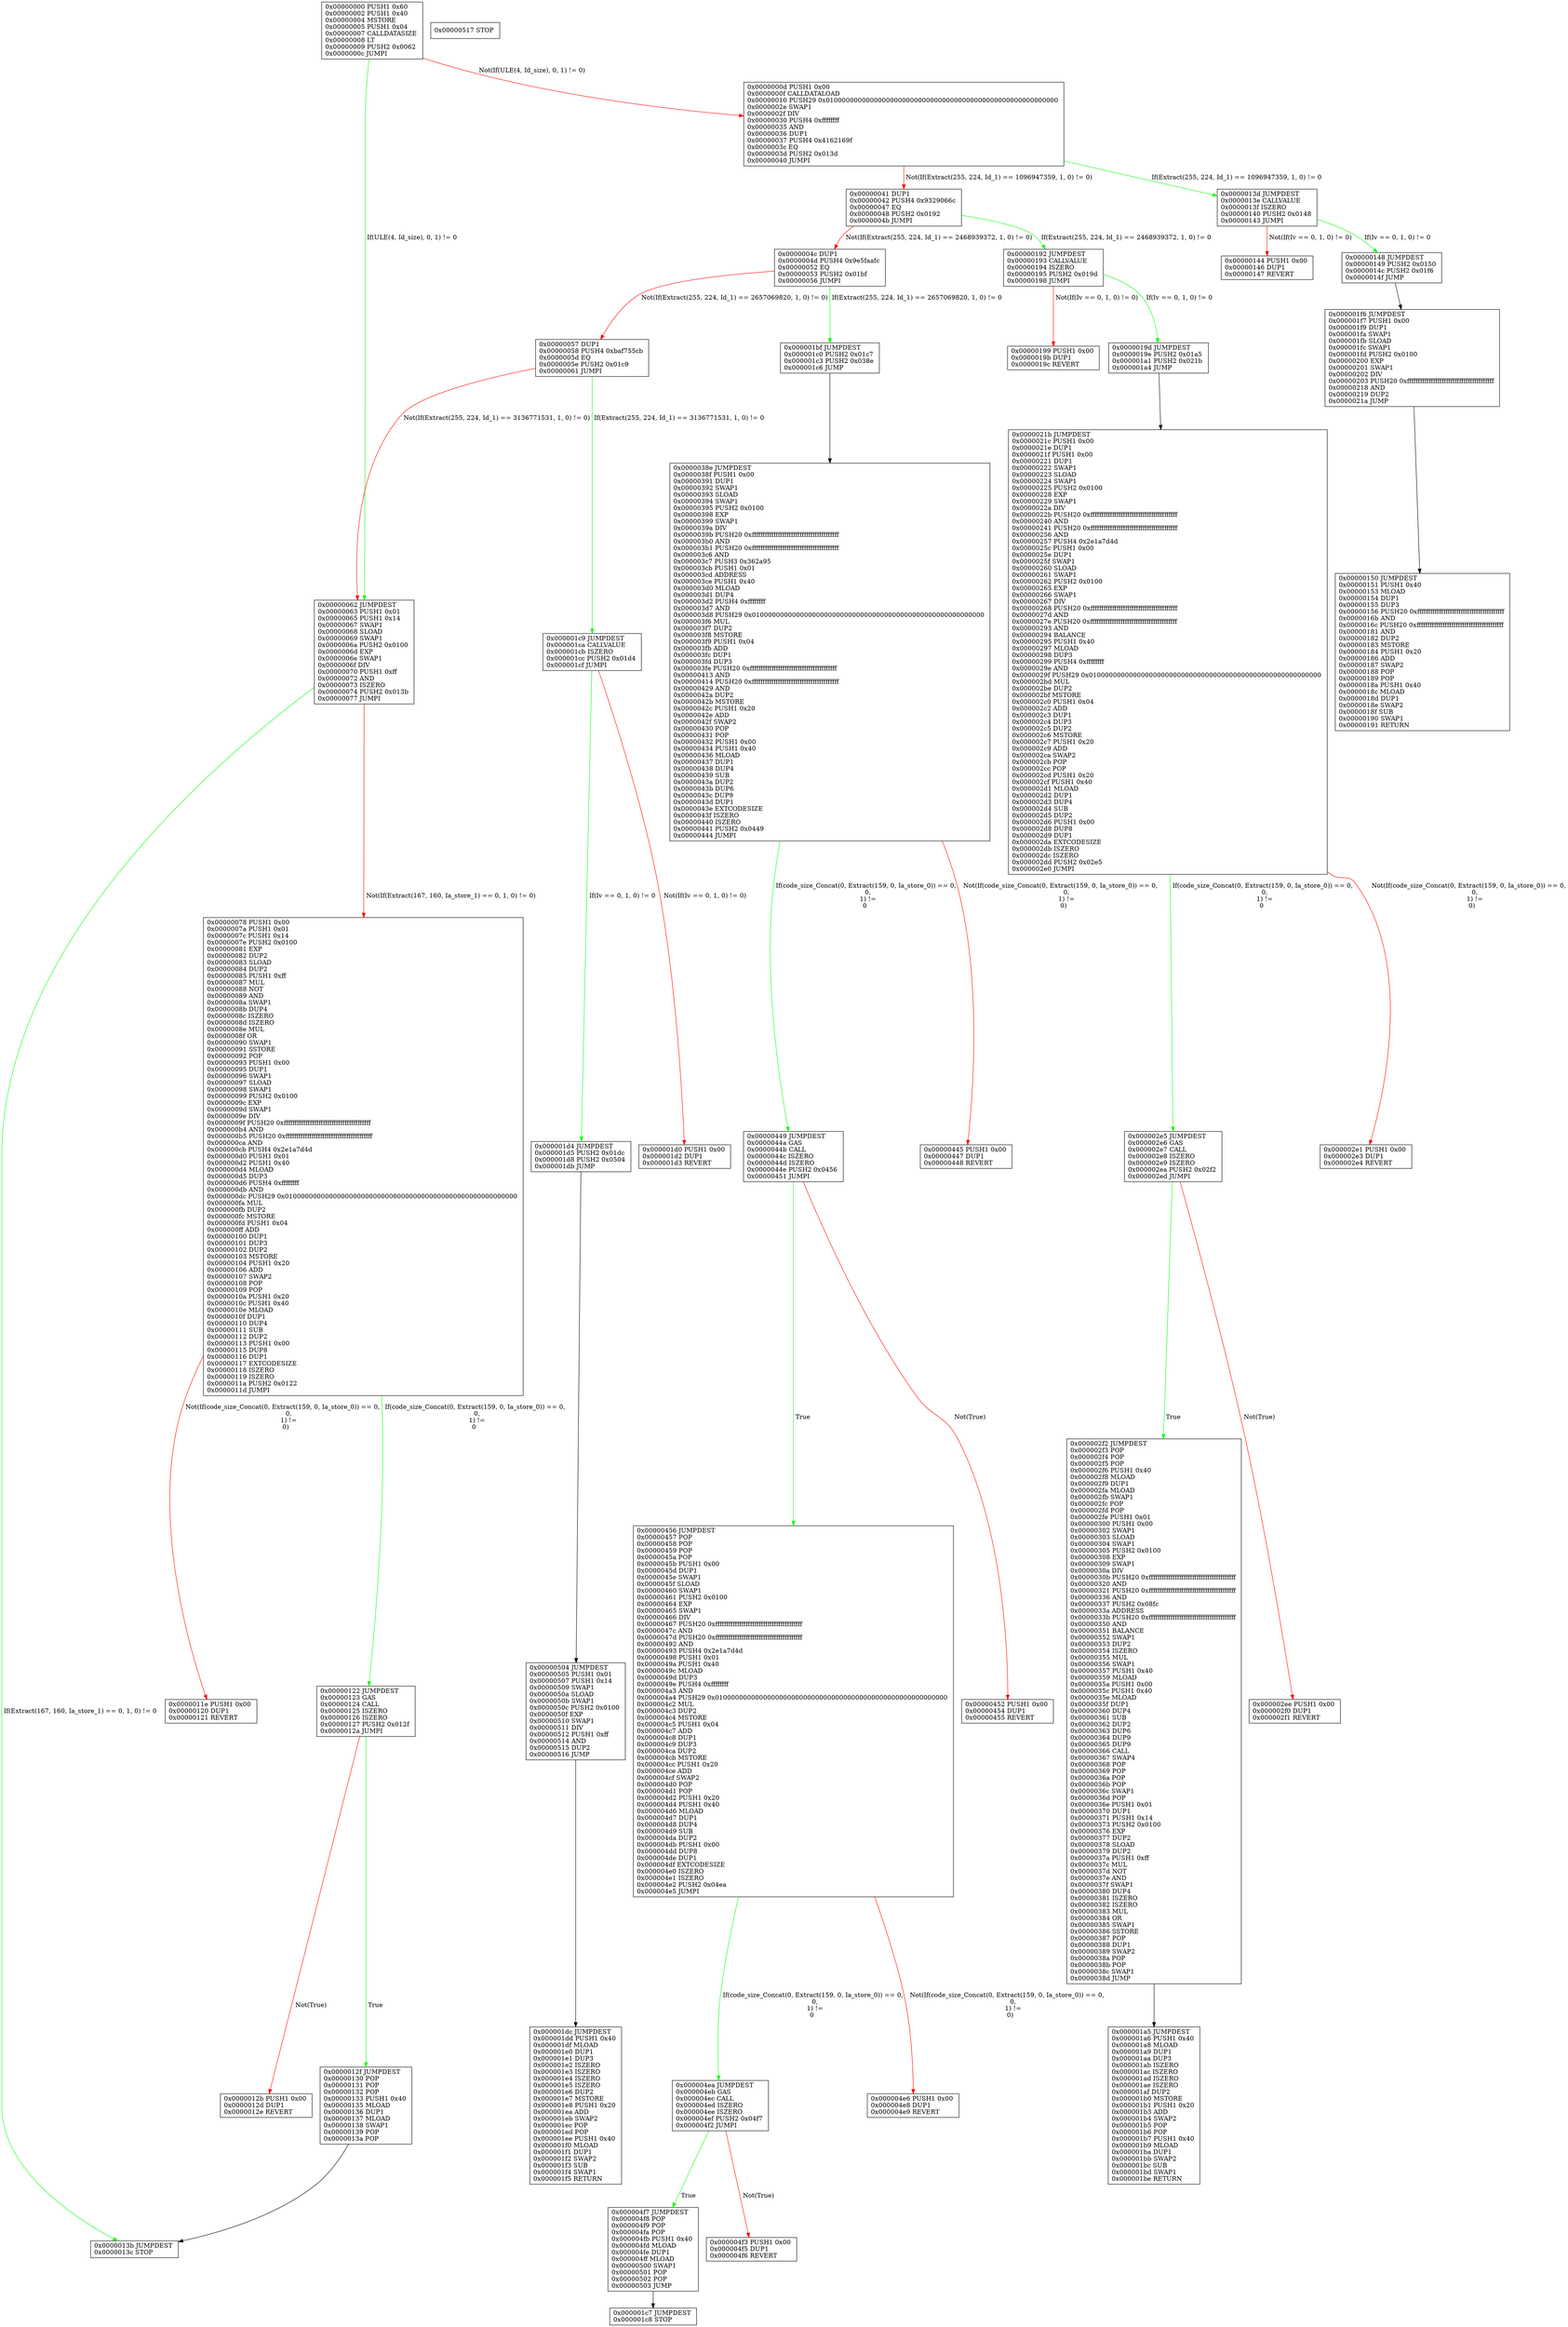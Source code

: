 digraph osiris_cfg {
rankdir = TB;
size = "240"
graph[fontname = Courier, fontsize = 14.0, labeljust = l, nojustify = true];node[shape = record];
"0x0"[label="0x00000000 PUSH1 0x60 \l0x00000002 PUSH1 0x40 \l0x00000004 MSTORE \l0x00000005 PUSH1 0x04 \l0x00000007 CALLDATASIZE \l0x00000008 LT \l0x00000009 PUSH2 0x0062 \l0x0000000c JUMPI \l"];
"0x0" -> "0x62" [color="green" label=" If(ULE(4, Id_size), 0, 1) != 0"];
"0x0" -> "0xd" [color="red" label=" Not(If(ULE(4, Id_size), 0, 1) != 0)"];
"0x504"[label="0x00000504 JUMPDEST \l0x00000505 PUSH1 0x01 \l0x00000507 PUSH1 0x14 \l0x00000509 SWAP1 \l0x0000050a SLOAD \l0x0000050b SWAP1 \l0x0000050c PUSH2 0x0100 \l0x0000050f EXP \l0x00000510 SWAP1 \l0x00000511 DIV \l0x00000512 PUSH1 0xff \l0x00000514 AND \l0x00000515 DUP2 \l0x00000516 JUMP \l"];
"0x504" -> "0x1dc" [color="black"];
"0xd"[label="0x0000000d PUSH1 0x00 \l0x0000000f CALLDATALOAD \l0x00000010 PUSH29 0x0100000000000000000000000000000000000000000000000000000000 \l0x0000002e SWAP1 \l0x0000002f DIV \l0x00000030 PUSH4 0xffffffff \l0x00000035 AND \l0x00000036 DUP1 \l0x00000037 PUSH4 0x4162169f \l0x0000003c EQ \l0x0000003d PUSH2 0x013d \l0x00000040 JUMPI \l"];
"0xd" -> "0x13d" [color="green" label=" If(Extract(255, 224, Id_1) == 1096947359, 1, 0) != 0"];
"0xd" -> "0x41" [color="red" label=" Not(If(Extract(255, 224, Id_1) == 1096947359, 1, 0) != 0)"];
"0x38e"[label="0x0000038e JUMPDEST \l0x0000038f PUSH1 0x00 \l0x00000391 DUP1 \l0x00000392 SWAP1 \l0x00000393 SLOAD \l0x00000394 SWAP1 \l0x00000395 PUSH2 0x0100 \l0x00000398 EXP \l0x00000399 SWAP1 \l0x0000039a DIV \l0x0000039b PUSH20 0xffffffffffffffffffffffffffffffffffffffff \l0x000003b0 AND \l0x000003b1 PUSH20 0xffffffffffffffffffffffffffffffffffffffff \l0x000003c6 AND \l0x000003c7 PUSH3 0x362a95 \l0x000003cb PUSH1 0x01 \l0x000003cd ADDRESS \l0x000003ce PUSH1 0x40 \l0x000003d0 MLOAD \l0x000003d1 DUP4 \l0x000003d2 PUSH4 0xffffffff \l0x000003d7 AND \l0x000003d8 PUSH29 0x0100000000000000000000000000000000000000000000000000000000 \l0x000003f6 MUL \l0x000003f7 DUP2 \l0x000003f8 MSTORE \l0x000003f9 PUSH1 0x04 \l0x000003fb ADD \l0x000003fc DUP1 \l0x000003fd DUP3 \l0x000003fe PUSH20 0xffffffffffffffffffffffffffffffffffffffff \l0x00000413 AND \l0x00000414 PUSH20 0xffffffffffffffffffffffffffffffffffffffff \l0x00000429 AND \l0x0000042a DUP2 \l0x0000042b MSTORE \l0x0000042c PUSH1 0x20 \l0x0000042e ADD \l0x0000042f SWAP2 \l0x00000430 POP \l0x00000431 POP \l0x00000432 PUSH1 0x00 \l0x00000434 PUSH1 0x40 \l0x00000436 MLOAD \l0x00000437 DUP1 \l0x00000438 DUP4 \l0x00000439 SUB \l0x0000043a DUP2 \l0x0000043b DUP6 \l0x0000043c DUP9 \l0x0000043d DUP1 \l0x0000043e EXTCODESIZE \l0x0000043f ISZERO \l0x00000440 ISZERO \l0x00000441 PUSH2 0x0449 \l0x00000444 JUMPI \l"];
"0x38e" -> "0x449" [color="green" label=" If(code_size_Concat(0, Extract(159, 0, Ia_store_0)) == 0,
   0,
   1) !=
0"];
"0x38e" -> "0x445" [color="red" label=" Not(If(code_size_Concat(0, Extract(159, 0, Ia_store_0)) == 0,
       0,
       1) !=
    0)"];
"0x192"[label="0x00000192 JUMPDEST \l0x00000193 CALLVALUE \l0x00000194 ISZERO \l0x00000195 PUSH2 0x019d \l0x00000198 JUMPI \l"];
"0x192" -> "0x19d" [color="green" label=" If(Iv == 0, 1, 0) != 0"];
"0x192" -> "0x199" [color="red" label=" Not(If(Iv == 0, 1, 0) != 0)"];
"0x517"[label="0x00000517 STOP \l"];
"0x199"[label="0x00000199 PUSH1 0x00 \l0x0000019b DUP1 \l0x0000019c REVERT \l"];
"0x21b"[label="0x0000021b JUMPDEST \l0x0000021c PUSH1 0x00 \l0x0000021e DUP1 \l0x0000021f PUSH1 0x00 \l0x00000221 DUP1 \l0x00000222 SWAP1 \l0x00000223 SLOAD \l0x00000224 SWAP1 \l0x00000225 PUSH2 0x0100 \l0x00000228 EXP \l0x00000229 SWAP1 \l0x0000022a DIV \l0x0000022b PUSH20 0xffffffffffffffffffffffffffffffffffffffff \l0x00000240 AND \l0x00000241 PUSH20 0xffffffffffffffffffffffffffffffffffffffff \l0x00000256 AND \l0x00000257 PUSH4 0x2e1a7d4d \l0x0000025c PUSH1 0x00 \l0x0000025e DUP1 \l0x0000025f SWAP1 \l0x00000260 SLOAD \l0x00000261 SWAP1 \l0x00000262 PUSH2 0x0100 \l0x00000265 EXP \l0x00000266 SWAP1 \l0x00000267 DIV \l0x00000268 PUSH20 0xffffffffffffffffffffffffffffffffffffffff \l0x0000027d AND \l0x0000027e PUSH20 0xffffffffffffffffffffffffffffffffffffffff \l0x00000293 AND \l0x00000294 BALANCE \l0x00000295 PUSH1 0x40 \l0x00000297 MLOAD \l0x00000298 DUP3 \l0x00000299 PUSH4 0xffffffff \l0x0000029e AND \l0x0000029f PUSH29 0x0100000000000000000000000000000000000000000000000000000000 \l0x000002bd MUL \l0x000002be DUP2 \l0x000002bf MSTORE \l0x000002c0 PUSH1 0x04 \l0x000002c2 ADD \l0x000002c3 DUP1 \l0x000002c4 DUP3 \l0x000002c5 DUP2 \l0x000002c6 MSTORE \l0x000002c7 PUSH1 0x20 \l0x000002c9 ADD \l0x000002ca SWAP2 \l0x000002cb POP \l0x000002cc POP \l0x000002cd PUSH1 0x20 \l0x000002cf PUSH1 0x40 \l0x000002d1 MLOAD \l0x000002d2 DUP1 \l0x000002d3 DUP4 \l0x000002d4 SUB \l0x000002d5 DUP2 \l0x000002d6 PUSH1 0x00 \l0x000002d8 DUP8 \l0x000002d9 DUP1 \l0x000002da EXTCODESIZE \l0x000002db ISZERO \l0x000002dc ISZERO \l0x000002dd PUSH2 0x02e5 \l0x000002e0 JUMPI \l"];
"0x21b" -> "0x2e5" [color="green" label=" If(code_size_Concat(0, Extract(159, 0, Ia_store_0)) == 0,
   0,
   1) !=
0"];
"0x21b" -> "0x2e1" [color="red" label=" Not(If(code_size_Concat(0, Extract(159, 0, Ia_store_0)) == 0,
       0,
       1) !=
    0)"];
"0x19d"[label="0x0000019d JUMPDEST \l0x0000019e PUSH2 0x01a5 \l0x000001a1 PUSH2 0x021b \l0x000001a4 JUMP \l"];
"0x19d" -> "0x21b" [color="black"];
"0x11e"[label="0x0000011e PUSH1 0x00 \l0x00000120 DUP1 \l0x00000121 REVERT \l"];
"0x122"[label="0x00000122 JUMPDEST \l0x00000123 GAS \l0x00000124 CALL \l0x00000125 ISZERO \l0x00000126 ISZERO \l0x00000127 PUSH2 0x012f \l0x0000012a JUMPI \l"];
"0x122" -> "0x12f" [color="green" label=" True"];
"0x122" -> "0x12b" [color="red" label=" Not(True)"];
"0x1a5"[label="0x000001a5 JUMPDEST \l0x000001a6 PUSH1 0x40 \l0x000001a8 MLOAD \l0x000001a9 DUP1 \l0x000001aa DUP3 \l0x000001ab ISZERO \l0x000001ac ISZERO \l0x000001ad ISZERO \l0x000001ae ISZERO \l0x000001af DUP2 \l0x000001b0 MSTORE \l0x000001b1 PUSH1 0x20 \l0x000001b3 ADD \l0x000001b4 SWAP2 \l0x000001b5 POP \l0x000001b6 POP \l0x000001b7 PUSH1 0x40 \l0x000001b9 MLOAD \l0x000001ba DUP1 \l0x000001bb SWAP2 \l0x000001bc SUB \l0x000001bd SWAP1 \l0x000001be RETURN \l"];
"0x12b"[label="0x0000012b PUSH1 0x00 \l0x0000012d DUP1 \l0x0000012e REVERT \l"];
"0x12f"[label="0x0000012f JUMPDEST \l0x00000130 POP \l0x00000131 POP \l0x00000132 POP \l0x00000133 PUSH1 0x40 \l0x00000135 MLOAD \l0x00000136 DUP1 \l0x00000137 MLOAD \l0x00000138 SWAP1 \l0x00000139 POP \l0x0000013a POP \l"];
"0x12f" -> "0x13b" [color="black"];
"0x1c9"[label="0x000001c9 JUMPDEST \l0x000001ca CALLVALUE \l0x000001cb ISZERO \l0x000001cc PUSH2 0x01d4 \l0x000001cf JUMPI \l"];
"0x1c9" -> "0x1d4" [color="green" label=" If(Iv == 0, 1, 0) != 0"];
"0x1c9" -> "0x1d0" [color="red" label=" Not(If(Iv == 0, 1, 0) != 0)"];
"0x13b"[label="0x0000013b JUMPDEST \l0x0000013c STOP \l"];
"0x13d"[label="0x0000013d JUMPDEST \l0x0000013e CALLVALUE \l0x0000013f ISZERO \l0x00000140 PUSH2 0x0148 \l0x00000143 JUMPI \l"];
"0x13d" -> "0x148" [color="green" label=" If(Iv == 0, 1, 0) != 0"];
"0x13d" -> "0x144" [color="red" label=" Not(If(Iv == 0, 1, 0) != 0)"];
"0x1bf"[label="0x000001bf JUMPDEST \l0x000001c0 PUSH2 0x01c7 \l0x000001c3 PUSH2 0x038e \l0x000001c6 JUMP \l"];
"0x1bf" -> "0x38e" [color="black"];
"0x41"[label="0x00000041 DUP1 \l0x00000042 PUSH4 0x9329066c \l0x00000047 EQ \l0x00000048 PUSH2 0x0192 \l0x0000004b JUMPI \l"];
"0x41" -> "0x192" [color="green" label=" If(Extract(255, 224, Id_1) == 2468939372, 1, 0) != 0"];
"0x41" -> "0x4c" [color="red" label=" Not(If(Extract(255, 224, Id_1) == 2468939372, 1, 0) != 0)"];
"0x144"[label="0x00000144 PUSH1 0x00 \l0x00000146 DUP1 \l0x00000147 REVERT \l"];
"0x445"[label="0x00000445 PUSH1 0x00 \l0x00000447 DUP1 \l0x00000448 REVERT \l"];
"0x1c7"[label="0x000001c7 JUMPDEST \l0x000001c8 STOP \l"];
"0x148"[label="0x00000148 JUMPDEST \l0x00000149 PUSH2 0x0150 \l0x0000014c PUSH2 0x01f6 \l0x0000014f JUMP \l"];
"0x148" -> "0x1f6" [color="black"];
"0x449"[label="0x00000449 JUMPDEST \l0x0000044a GAS \l0x0000044b CALL \l0x0000044c ISZERO \l0x0000044d ISZERO \l0x0000044e PUSH2 0x0456 \l0x00000451 JUMPI \l"];
"0x449" -> "0x456" [color="green" label=" True"];
"0x449" -> "0x452" [color="red" label=" Not(True)"];
"0x4c"[label="0x0000004c DUP1 \l0x0000004d PUSH4 0x9e5faafc \l0x00000052 EQ \l0x00000053 PUSH2 0x01bf \l0x00000056 JUMPI \l"];
"0x4c" -> "0x1bf" [color="green" label=" If(Extract(255, 224, Id_1) == 2657069820, 1, 0) != 0"];
"0x4c" -> "0x57" [color="red" label=" Not(If(Extract(255, 224, Id_1) == 2657069820, 1, 0) != 0)"];
"0x150"[label="0x00000150 JUMPDEST \l0x00000151 PUSH1 0x40 \l0x00000153 MLOAD \l0x00000154 DUP1 \l0x00000155 DUP3 \l0x00000156 PUSH20 0xffffffffffffffffffffffffffffffffffffffff \l0x0000016b AND \l0x0000016c PUSH20 0xffffffffffffffffffffffffffffffffffffffff \l0x00000181 AND \l0x00000182 DUP2 \l0x00000183 MSTORE \l0x00000184 PUSH1 0x20 \l0x00000186 ADD \l0x00000187 SWAP2 \l0x00000188 POP \l0x00000189 POP \l0x0000018a PUSH1 0x40 \l0x0000018c MLOAD \l0x0000018d DUP1 \l0x0000018e SWAP2 \l0x0000018f SUB \l0x00000190 SWAP1 \l0x00000191 RETURN \l"];
"0x452"[label="0x00000452 PUSH1 0x00 \l0x00000454 DUP1 \l0x00000455 REVERT \l"];
"0x1d4"[label="0x000001d4 JUMPDEST \l0x000001d5 PUSH2 0x01dc \l0x000001d8 PUSH2 0x0504 \l0x000001db JUMP \l"];
"0x1d4" -> "0x504" [color="black"];
"0x456"[label="0x00000456 JUMPDEST \l0x00000457 POP \l0x00000458 POP \l0x00000459 POP \l0x0000045a POP \l0x0000045b PUSH1 0x00 \l0x0000045d DUP1 \l0x0000045e SWAP1 \l0x0000045f SLOAD \l0x00000460 SWAP1 \l0x00000461 PUSH2 0x0100 \l0x00000464 EXP \l0x00000465 SWAP1 \l0x00000466 DIV \l0x00000467 PUSH20 0xffffffffffffffffffffffffffffffffffffffff \l0x0000047c AND \l0x0000047d PUSH20 0xffffffffffffffffffffffffffffffffffffffff \l0x00000492 AND \l0x00000493 PUSH4 0x2e1a7d4d \l0x00000498 PUSH1 0x01 \l0x0000049a PUSH1 0x40 \l0x0000049c MLOAD \l0x0000049d DUP3 \l0x0000049e PUSH4 0xffffffff \l0x000004a3 AND \l0x000004a4 PUSH29 0x0100000000000000000000000000000000000000000000000000000000 \l0x000004c2 MUL \l0x000004c3 DUP2 \l0x000004c4 MSTORE \l0x000004c5 PUSH1 0x04 \l0x000004c7 ADD \l0x000004c8 DUP1 \l0x000004c9 DUP3 \l0x000004ca DUP2 \l0x000004cb MSTORE \l0x000004cc PUSH1 0x20 \l0x000004ce ADD \l0x000004cf SWAP2 \l0x000004d0 POP \l0x000004d1 POP \l0x000004d2 PUSH1 0x20 \l0x000004d4 PUSH1 0x40 \l0x000004d6 MLOAD \l0x000004d7 DUP1 \l0x000004d8 DUP4 \l0x000004d9 SUB \l0x000004da DUP2 \l0x000004db PUSH1 0x00 \l0x000004dd DUP8 \l0x000004de DUP1 \l0x000004df EXTCODESIZE \l0x000004e0 ISZERO \l0x000004e1 ISZERO \l0x000004e2 PUSH2 0x04ea \l0x000004e5 JUMPI \l"];
"0x456" -> "0x4ea" [color="green" label=" If(code_size_Concat(0, Extract(159, 0, Ia_store_0)) == 0,
   0,
   1) !=
0"];
"0x456" -> "0x4e6" [color="red" label=" Not(If(code_size_Concat(0, Extract(159, 0, Ia_store_0)) == 0,
       0,
       1) !=
    0)"];
"0x57"[label="0x00000057 DUP1 \l0x00000058 PUSH4 0xbaf755cb \l0x0000005d EQ \l0x0000005e PUSH2 0x01c9 \l0x00000061 JUMPI \l"];
"0x57" -> "0x1c9" [color="green" label=" If(Extract(255, 224, Id_1) == 3136771531, 1, 0) != 0"];
"0x57" -> "0x62" [color="red" label=" Not(If(Extract(255, 224, Id_1) == 3136771531, 1, 0) != 0)"];
"0x1dc"[label="0x000001dc JUMPDEST \l0x000001dd PUSH1 0x40 \l0x000001df MLOAD \l0x000001e0 DUP1 \l0x000001e1 DUP3 \l0x000001e2 ISZERO \l0x000001e3 ISZERO \l0x000001e4 ISZERO \l0x000001e5 ISZERO \l0x000001e6 DUP2 \l0x000001e7 MSTORE \l0x000001e8 PUSH1 0x20 \l0x000001ea ADD \l0x000001eb SWAP2 \l0x000001ec POP \l0x000001ed POP \l0x000001ee PUSH1 0x40 \l0x000001f0 MLOAD \l0x000001f1 DUP1 \l0x000001f2 SWAP2 \l0x000001f3 SUB \l0x000001f4 SWAP1 \l0x000001f5 RETURN \l"];
"0x1d0"[label="0x000001d0 PUSH1 0x00 \l0x000001d2 DUP1 \l0x000001d3 REVERT \l"];
"0x62"[label="0x00000062 JUMPDEST \l0x00000063 PUSH1 0x01 \l0x00000065 PUSH1 0x14 \l0x00000067 SWAP1 \l0x00000068 SLOAD \l0x00000069 SWAP1 \l0x0000006a PUSH2 0x0100 \l0x0000006d EXP \l0x0000006e SWAP1 \l0x0000006f DIV \l0x00000070 PUSH1 0xff \l0x00000072 AND \l0x00000073 ISZERO \l0x00000074 PUSH2 0x013b \l0x00000077 JUMPI \l"];
"0x62" -> "0x13b" [color="green" label=" If(Extract(167, 160, Ia_store_1) == 0, 1, 0) != 0"];
"0x62" -> "0x78" [color="red" label=" Not(If(Extract(167, 160, Ia_store_1) == 0, 1, 0) != 0)"];
"0x2e5"[label="0x000002e5 JUMPDEST \l0x000002e6 GAS \l0x000002e7 CALL \l0x000002e8 ISZERO \l0x000002e9 ISZERO \l0x000002ea PUSH2 0x02f2 \l0x000002ed JUMPI \l"];
"0x2e5" -> "0x2f2" [color="green" label=" True"];
"0x2e5" -> "0x2ee" [color="red" label=" Not(True)"];
"0x4e6"[label="0x000004e6 PUSH1 0x00 \l0x000004e8 DUP1 \l0x000004e9 REVERT \l"];
"0x4ea"[label="0x000004ea JUMPDEST \l0x000004eb GAS \l0x000004ec CALL \l0x000004ed ISZERO \l0x000004ee ISZERO \l0x000004ef PUSH2 0x04f7 \l0x000004f2 JUMPI \l"];
"0x4ea" -> "0x4f7" [color="green" label=" True"];
"0x4ea" -> "0x4f3" [color="red" label=" Not(True)"];
"0x2ee"[label="0x000002ee PUSH1 0x00 \l0x000002f0 DUP1 \l0x000002f1 REVERT \l"];
"0x2f2"[label="0x000002f2 JUMPDEST \l0x000002f3 POP \l0x000002f4 POP \l0x000002f5 POP \l0x000002f6 PUSH1 0x40 \l0x000002f8 MLOAD \l0x000002f9 DUP1 \l0x000002fa MLOAD \l0x000002fb SWAP1 \l0x000002fc POP \l0x000002fd POP \l0x000002fe PUSH1 0x01 \l0x00000300 PUSH1 0x00 \l0x00000302 SWAP1 \l0x00000303 SLOAD \l0x00000304 SWAP1 \l0x00000305 PUSH2 0x0100 \l0x00000308 EXP \l0x00000309 SWAP1 \l0x0000030a DIV \l0x0000030b PUSH20 0xffffffffffffffffffffffffffffffffffffffff \l0x00000320 AND \l0x00000321 PUSH20 0xffffffffffffffffffffffffffffffffffffffff \l0x00000336 AND \l0x00000337 PUSH2 0x08fc \l0x0000033a ADDRESS \l0x0000033b PUSH20 0xffffffffffffffffffffffffffffffffffffffff \l0x00000350 AND \l0x00000351 BALANCE \l0x00000352 SWAP1 \l0x00000353 DUP2 \l0x00000354 ISZERO \l0x00000355 MUL \l0x00000356 SWAP1 \l0x00000357 PUSH1 0x40 \l0x00000359 MLOAD \l0x0000035a PUSH1 0x00 \l0x0000035c PUSH1 0x40 \l0x0000035e MLOAD \l0x0000035f DUP1 \l0x00000360 DUP4 \l0x00000361 SUB \l0x00000362 DUP2 \l0x00000363 DUP6 \l0x00000364 DUP9 \l0x00000365 DUP9 \l0x00000366 CALL \l0x00000367 SWAP4 \l0x00000368 POP \l0x00000369 POP \l0x0000036a POP \l0x0000036b POP \l0x0000036c SWAP1 \l0x0000036d POP \l0x0000036e PUSH1 0x01 \l0x00000370 DUP1 \l0x00000371 PUSH1 0x14 \l0x00000373 PUSH2 0x0100 \l0x00000376 EXP \l0x00000377 DUP2 \l0x00000378 SLOAD \l0x00000379 DUP2 \l0x0000037a PUSH1 0xff \l0x0000037c MUL \l0x0000037d NOT \l0x0000037e AND \l0x0000037f SWAP1 \l0x00000380 DUP4 \l0x00000381 ISZERO \l0x00000382 ISZERO \l0x00000383 MUL \l0x00000384 OR \l0x00000385 SWAP1 \l0x00000386 SSTORE \l0x00000387 POP \l0x00000388 DUP1 \l0x00000389 SWAP2 \l0x0000038a POP \l0x0000038b POP \l0x0000038c SWAP1 \l0x0000038d JUMP \l"];
"0x2f2" -> "0x1a5" [color="black"];
"0x4f3"[label="0x000004f3 PUSH1 0x00 \l0x000004f5 DUP1 \l0x000004f6 REVERT \l"];
"0x1f6"[label="0x000001f6 JUMPDEST \l0x000001f7 PUSH1 0x00 \l0x000001f9 DUP1 \l0x000001fa SWAP1 \l0x000001fb SLOAD \l0x000001fc SWAP1 \l0x000001fd PUSH2 0x0100 \l0x00000200 EXP \l0x00000201 SWAP1 \l0x00000202 DIV \l0x00000203 PUSH20 0xffffffffffffffffffffffffffffffffffffffff \l0x00000218 AND \l0x00000219 DUP2 \l0x0000021a JUMP \l"];
"0x1f6" -> "0x150" [color="black"];
"0x4f7"[label="0x000004f7 JUMPDEST \l0x000004f8 POP \l0x000004f9 POP \l0x000004fa POP \l0x000004fb PUSH1 0x40 \l0x000004fd MLOAD \l0x000004fe DUP1 \l0x000004ff MLOAD \l0x00000500 SWAP1 \l0x00000501 POP \l0x00000502 POP \l0x00000503 JUMP \l"];
"0x4f7" -> "0x1c7" [color="black"];
"0x78"[label="0x00000078 PUSH1 0x00 \l0x0000007a PUSH1 0x01 \l0x0000007c PUSH1 0x14 \l0x0000007e PUSH2 0x0100 \l0x00000081 EXP \l0x00000082 DUP2 \l0x00000083 SLOAD \l0x00000084 DUP2 \l0x00000085 PUSH1 0xff \l0x00000087 MUL \l0x00000088 NOT \l0x00000089 AND \l0x0000008a SWAP1 \l0x0000008b DUP4 \l0x0000008c ISZERO \l0x0000008d ISZERO \l0x0000008e MUL \l0x0000008f OR \l0x00000090 SWAP1 \l0x00000091 SSTORE \l0x00000092 POP \l0x00000093 PUSH1 0x00 \l0x00000095 DUP1 \l0x00000096 SWAP1 \l0x00000097 SLOAD \l0x00000098 SWAP1 \l0x00000099 PUSH2 0x0100 \l0x0000009c EXP \l0x0000009d SWAP1 \l0x0000009e DIV \l0x0000009f PUSH20 0xffffffffffffffffffffffffffffffffffffffff \l0x000000b4 AND \l0x000000b5 PUSH20 0xffffffffffffffffffffffffffffffffffffffff \l0x000000ca AND \l0x000000cb PUSH4 0x2e1a7d4d \l0x000000d0 PUSH1 0x01 \l0x000000d2 PUSH1 0x40 \l0x000000d4 MLOAD \l0x000000d5 DUP3 \l0x000000d6 PUSH4 0xffffffff \l0x000000db AND \l0x000000dc PUSH29 0x0100000000000000000000000000000000000000000000000000000000 \l0x000000fa MUL \l0x000000fb DUP2 \l0x000000fc MSTORE \l0x000000fd PUSH1 0x04 \l0x000000ff ADD \l0x00000100 DUP1 \l0x00000101 DUP3 \l0x00000102 DUP2 \l0x00000103 MSTORE \l0x00000104 PUSH1 0x20 \l0x00000106 ADD \l0x00000107 SWAP2 \l0x00000108 POP \l0x00000109 POP \l0x0000010a PUSH1 0x20 \l0x0000010c PUSH1 0x40 \l0x0000010e MLOAD \l0x0000010f DUP1 \l0x00000110 DUP4 \l0x00000111 SUB \l0x00000112 DUP2 \l0x00000113 PUSH1 0x00 \l0x00000115 DUP8 \l0x00000116 DUP1 \l0x00000117 EXTCODESIZE \l0x00000118 ISZERO \l0x00000119 ISZERO \l0x0000011a PUSH2 0x0122 \l0x0000011d JUMPI \l"];
"0x78" -> "0x122" [color="green" label=" If(code_size_Concat(0, Extract(159, 0, Ia_store_0)) == 0,
   0,
   1) !=
0"];
"0x78" -> "0x11e" [color="red" label=" Not(If(code_size_Concat(0, Extract(159, 0, Ia_store_0)) == 0,
       0,
       1) !=
    0)"];
"0x2e1"[label="0x000002e1 PUSH1 0x00 \l0x000002e3 DUP1 \l0x000002e4 REVERT \l"];
}
